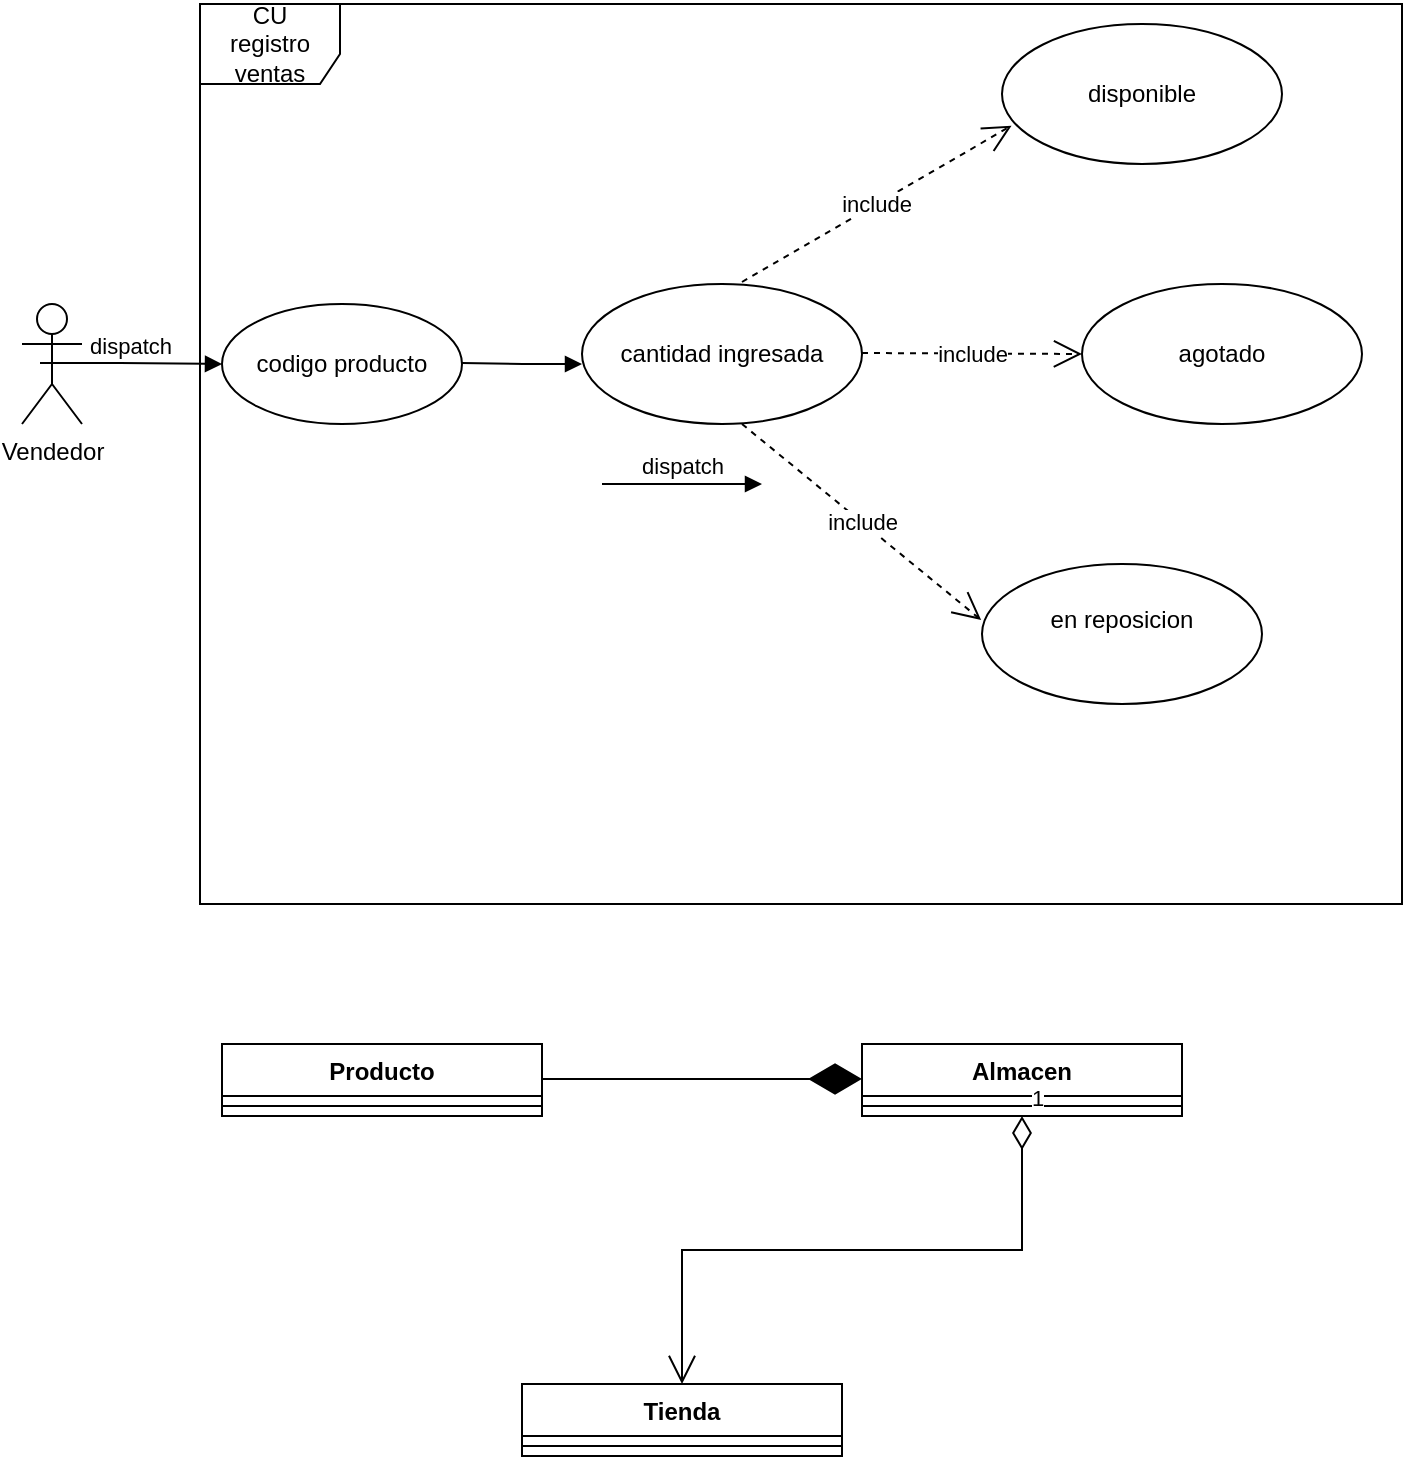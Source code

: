 <mxfile version="24.2.5" type="github">
  <diagram name="Page-1" id="BBCe4MXs5FmgYA3qAUMe">
    <mxGraphModel dx="1050" dy="572" grid="1" gridSize="10" guides="1" tooltips="1" connect="1" arrows="1" fold="1" page="1" pageScale="1" pageWidth="850" pageHeight="1100" math="0" shadow="0">
      <root>
        <mxCell id="0" />
        <mxCell id="1" parent="0" />
        <mxCell id="Ia1eBpBCFa4I163zu1k_-1" value="&lt;div&gt;Vendedor&lt;/div&gt;" style="shape=umlActor;verticalLabelPosition=bottom;verticalAlign=top;html=1;" vertex="1" parent="1">
          <mxGeometry x="80" y="340" width="30" height="60" as="geometry" />
        </mxCell>
        <mxCell id="AOz-MGARcLtFFPbwa0cT-1" value="Producto" style="swimlane;fontStyle=1;align=center;verticalAlign=top;childLayout=stackLayout;horizontal=1;startSize=26;horizontalStack=0;resizeParent=1;resizeParentMax=0;resizeLast=0;collapsible=1;marginBottom=0;whiteSpace=wrap;html=1;" vertex="1" parent="1">
          <mxGeometry x="180" y="710" width="160" height="36" as="geometry" />
        </mxCell>
        <mxCell id="AOz-MGARcLtFFPbwa0cT-3" value="" style="line;strokeWidth=1;fillColor=none;align=left;verticalAlign=middle;spacingTop=-1;spacingLeft=3;spacingRight=3;rotatable=0;labelPosition=right;points=[];portConstraint=eastwest;strokeColor=inherit;" vertex="1" parent="AOz-MGARcLtFFPbwa0cT-1">
          <mxGeometry y="26" width="160" height="10" as="geometry" />
        </mxCell>
        <mxCell id="Ia1eBpBCFa4I163zu1k_-4" value="CU&lt;div&gt;registro ventas&lt;/div&gt;" style="shape=umlFrame;whiteSpace=wrap;html=1;pointerEvents=0;width=70;height=40;" vertex="1" parent="1">
          <mxGeometry x="169" y="190" width="601" height="450" as="geometry" />
        </mxCell>
        <mxCell id="AOz-MGARcLtFFPbwa0cT-5" value="Tienda" style="swimlane;fontStyle=1;align=center;verticalAlign=top;childLayout=stackLayout;horizontal=1;startSize=26;horizontalStack=0;resizeParent=1;resizeParentMax=0;resizeLast=0;collapsible=1;marginBottom=0;whiteSpace=wrap;html=1;" vertex="1" parent="1">
          <mxGeometry x="330" y="880" width="160" height="36" as="geometry" />
        </mxCell>
        <mxCell id="AOz-MGARcLtFFPbwa0cT-7" value="" style="line;strokeWidth=1;fillColor=none;align=left;verticalAlign=middle;spacingTop=-1;spacingLeft=3;spacingRight=3;rotatable=0;labelPosition=right;points=[];portConstraint=eastwest;strokeColor=inherit;" vertex="1" parent="AOz-MGARcLtFFPbwa0cT-5">
          <mxGeometry y="26" width="160" height="10" as="geometry" />
        </mxCell>
        <mxCell id="Ia1eBpBCFa4I163zu1k_-5" value="codigo producto" style="ellipse;whiteSpace=wrap;html=1;" vertex="1" parent="1">
          <mxGeometry x="180" y="340" width="120" height="60" as="geometry" />
        </mxCell>
        <mxCell id="AOz-MGARcLtFFPbwa0cT-9" value="Almacen" style="swimlane;fontStyle=1;align=center;verticalAlign=top;childLayout=stackLayout;horizontal=1;startSize=26;horizontalStack=0;resizeParent=1;resizeParentMax=0;resizeLast=0;collapsible=1;marginBottom=0;whiteSpace=wrap;html=1;" vertex="1" parent="1">
          <mxGeometry x="500" y="710" width="160" height="36" as="geometry" />
        </mxCell>
        <mxCell id="AOz-MGARcLtFFPbwa0cT-11" value="" style="line;strokeWidth=1;fillColor=none;align=left;verticalAlign=middle;spacingTop=-1;spacingLeft=3;spacingRight=3;rotatable=0;labelPosition=right;points=[];portConstraint=eastwest;strokeColor=inherit;" vertex="1" parent="AOz-MGARcLtFFPbwa0cT-9">
          <mxGeometry y="26" width="160" height="10" as="geometry" />
        </mxCell>
        <mxCell id="Ia1eBpBCFa4I163zu1k_-6" value="disponible" style="ellipse;whiteSpace=wrap;html=1;" vertex="1" parent="1">
          <mxGeometry x="570" y="200" width="140" height="70" as="geometry" />
        </mxCell>
        <mxCell id="AOz-MGARcLtFFPbwa0cT-15" value="1" style="endArrow=open;html=1;endSize=12;startArrow=diamondThin;startSize=14;startFill=0;edgeStyle=orthogonalEdgeStyle;align=left;verticalAlign=bottom;rounded=0;exitX=0.5;exitY=1;exitDx=0;exitDy=0;entryX=0.5;entryY=0;entryDx=0;entryDy=0;" edge="1" parent="1" source="AOz-MGARcLtFFPbwa0cT-9" target="AOz-MGARcLtFFPbwa0cT-5">
          <mxGeometry x="-1" y="3" relative="1" as="geometry">
            <mxPoint x="320" y="940" as="sourcePoint" />
            <mxPoint x="480" y="940" as="targetPoint" />
          </mxGeometry>
        </mxCell>
        <mxCell id="Ia1eBpBCFa4I163zu1k_-7" value="agotado" style="ellipse;whiteSpace=wrap;html=1;" vertex="1" parent="1">
          <mxGeometry x="610" y="330" width="140" height="70" as="geometry" />
        </mxCell>
        <mxCell id="AOz-MGARcLtFFPbwa0cT-16" value="" style="endArrow=diamondThin;endFill=1;endSize=24;html=1;rounded=0;" edge="1" parent="1">
          <mxGeometry width="160" relative="1" as="geometry">
            <mxPoint x="340" y="727.5" as="sourcePoint" />
            <mxPoint x="500" y="727.5" as="targetPoint" />
          </mxGeometry>
        </mxCell>
        <mxCell id="Ia1eBpBCFa4I163zu1k_-8" value="en reposicion&lt;div&gt;&lt;br&gt;&lt;/div&gt;" style="ellipse;whiteSpace=wrap;html=1;" vertex="1" parent="1">
          <mxGeometry x="560" y="470" width="140" height="70" as="geometry" />
        </mxCell>
        <mxCell id="Ia1eBpBCFa4I163zu1k_-9" value="cantidad ingresada" style="ellipse;whiteSpace=wrap;html=1;" vertex="1" parent="1">
          <mxGeometry x="360" y="330" width="140" height="70" as="geometry" />
        </mxCell>
        <mxCell id="Ia1eBpBCFa4I163zu1k_-20" value="" style="endArrow=block;endFill=1;html=1;edgeStyle=orthogonalEdgeStyle;align=left;verticalAlign=top;rounded=0;" edge="1" parent="1">
          <mxGeometry x="-1" relative="1" as="geometry">
            <mxPoint x="300" y="369.5" as="sourcePoint" />
            <mxPoint x="360" y="370" as="targetPoint" />
          </mxGeometry>
        </mxCell>
        <mxCell id="Ia1eBpBCFa4I163zu1k_-23" value="include" style="endArrow=open;endSize=12;dashed=1;html=1;rounded=0;entryX=0.034;entryY=0.726;entryDx=0;entryDy=0;entryPerimeter=0;" edge="1" parent="1" target="Ia1eBpBCFa4I163zu1k_-6">
          <mxGeometry width="160" relative="1" as="geometry">
            <mxPoint x="440" y="329" as="sourcePoint" />
            <mxPoint x="600" y="329" as="targetPoint" />
          </mxGeometry>
        </mxCell>
        <mxCell id="Ia1eBpBCFa4I163zu1k_-24" value="include" style="endArrow=open;endSize=12;dashed=1;html=1;rounded=0;entryX=0;entryY=0.5;entryDx=0;entryDy=0;" edge="1" parent="1" target="Ia1eBpBCFa4I163zu1k_-7">
          <mxGeometry width="160" relative="1" as="geometry">
            <mxPoint x="500" y="364.5" as="sourcePoint" />
            <mxPoint x="660" y="364.5" as="targetPoint" />
          </mxGeometry>
        </mxCell>
        <mxCell id="Ia1eBpBCFa4I163zu1k_-25" value="include" style="endArrow=open;endSize=12;dashed=1;html=1;rounded=0;entryX=-0.003;entryY=0.4;entryDx=0;entryDy=0;entryPerimeter=0;" edge="1" parent="1" target="Ia1eBpBCFa4I163zu1k_-8">
          <mxGeometry width="160" relative="1" as="geometry">
            <mxPoint x="440" y="400" as="sourcePoint" />
            <mxPoint x="600" y="400" as="targetPoint" />
          </mxGeometry>
        </mxCell>
        <mxCell id="Ia1eBpBCFa4I163zu1k_-26" value="dispatch" style="html=1;verticalAlign=bottom;endArrow=block;curved=0;rounded=0;" edge="1" parent="1">
          <mxGeometry width="80" relative="1" as="geometry">
            <mxPoint x="370" y="430" as="sourcePoint" />
            <mxPoint x="450" y="430" as="targetPoint" />
            <Array as="points">
              <mxPoint x="410" y="430" />
            </Array>
          </mxGeometry>
        </mxCell>
        <mxCell id="Ia1eBpBCFa4I163zu1k_-27" value="dispatch" style="html=1;verticalAlign=bottom;endArrow=block;curved=0;rounded=0;entryX=0;entryY=0.5;entryDx=0;entryDy=0;" edge="1" parent="1" target="Ia1eBpBCFa4I163zu1k_-5">
          <mxGeometry width="80" relative="1" as="geometry">
            <mxPoint x="89" y="369.5" as="sourcePoint" />
            <mxPoint x="169" y="369.5" as="targetPoint" />
            <Array as="points">
              <mxPoint x="129" y="369.5" />
            </Array>
          </mxGeometry>
        </mxCell>
      </root>
    </mxGraphModel>
  </diagram>
</mxfile>
